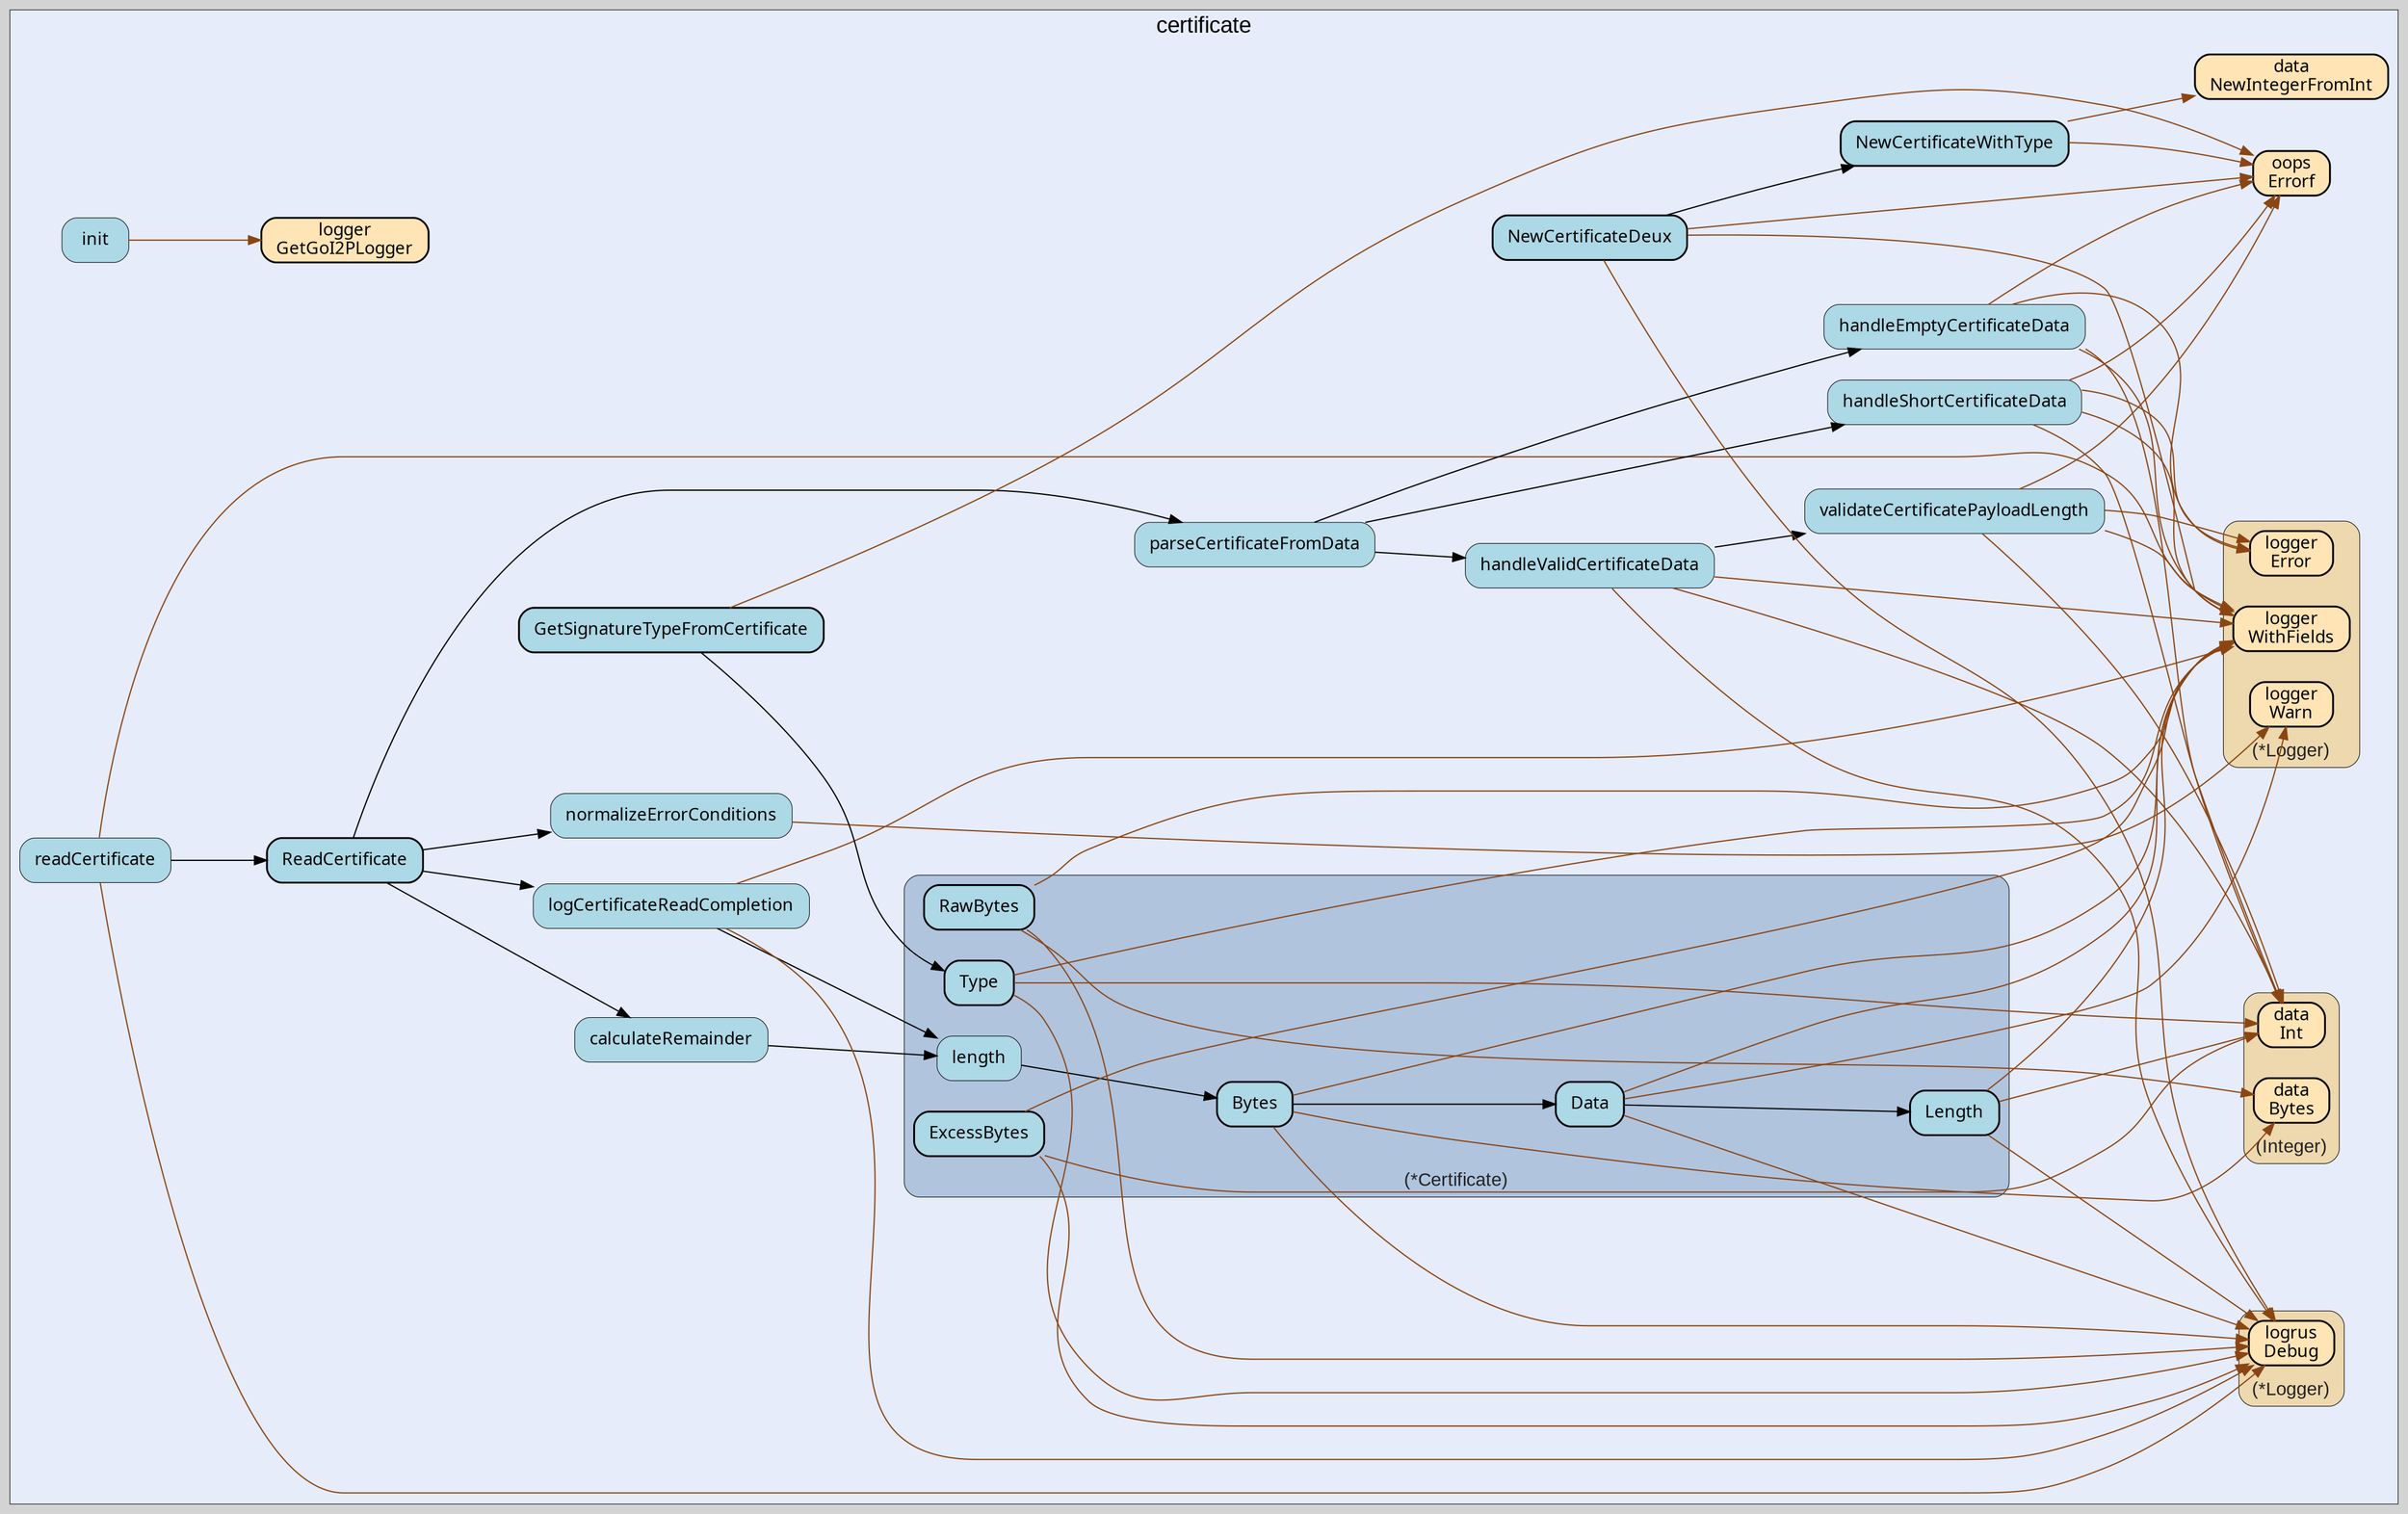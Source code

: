 digraph gocallvis {
    label="";
    labeljust="l";
    fontname="Arial";
    fontsize="14";
    rankdir="LR";
    bgcolor="lightgray";
    style="solid";
    penwidth="0.5";
    pad="0.0";
    nodesep="0.35";

    node [shape="box" style="filled,rounded" fillcolor="honeydew" fontname="Verdana" penwidth="1.0" margin="0.16,0.0"];
    edge [minlen="2"]

    subgraph "cluster_focus" {
        bgcolor="#e6ecfa";
label="certificate";
labelloc="t";
labeljust="c";
fontsize="18";
        
        "github.com/go-i2p/common/certificate.init" [ fillcolor="lightblue" label="init" penwidth="0.5" tooltip="github.com/go-i2p/common/certificate.init | defined in .:0\nat certificate_struct.go:12: calling [github.com/go-i2p/logger.GetGoI2PLogger]" ]
        "github.com/go-i2p/logger.GetGoI2PLogger" [ fillcolor="moccasin" label="logger\nGetGoI2PLogger" penwidth="1.5" tooltip="github.com/go-i2p/logger.GetGoI2PLogger | defined in log.go:120" ]
        "github.com/go-i2p/common/certificate.readCertificate" [ label="readCertificate" penwidth="0.5" tooltip="github.com/go-i2p/common/certificate.readCertificate | defined in certificate.go:16\nat certificate.go:22: calling [github.com/go-i2p/common/certificate.ReadCertificate]\nat certificate.go:20: calling [(*github.com/sirupsen/logrus.Logger).Debug]\nat certificate.go:17: calling [(*github.com/go-i2p/logger.Logger).WithFields]" fillcolor="lightblue" ]
        "github.com/go-i2p/common/certificate.handleEmptyCertificateData" [ fillcolor="lightblue" label="handleEmptyCertificateData" penwidth="0.5" tooltip="github.com/go-i2p/common/certificate.handleEmptyCertificateData | defined in certificate.go:56\nat certificate.go:62: calling [(github.com/go-i2p/common/data.Integer).Int]\nat certificate.go:64: calling [github.com/samber/oops.Errorf]\nat certificate.go:59: calling [(*github.com/go-i2p/logger.Logger).WithFields]\nat certificate.go:63: calling [(*github.com/go-i2p/logger.Logger).Error]" ]
        "github.com/samber/oops.Errorf" [ fillcolor="moccasin" label="oops\nErrorf" penwidth="1.5" tooltip="github.com/samber/oops.Errorf | defined in oops.go:34" ]
        "github.com/go-i2p/common/certificate.parseCertificateFromData" [ penwidth="0.5" tooltip="github.com/go-i2p/common/certificate.parseCertificateFromData | defined in certificate.go:42\nat certificate.go:49: calling [github.com/go-i2p/common/certificate.handleShortCertificateData]\nat certificate.go:51: calling [github.com/go-i2p/common/certificate.handleValidCertificateData]\nat certificate.go:47: calling [github.com/go-i2p/common/certificate.handleEmptyCertificateData]" fillcolor="lightblue" label="parseCertificateFromData" ]
        "github.com/go-i2p/common/certificate.handleShortCertificateData" [ fillcolor="lightblue" label="handleShortCertificateData" penwidth="0.5" tooltip="github.com/go-i2p/common/certificate.handleShortCertificateData | defined in certificate.go:68\nat certificate.go:71: calling [(*github.com/go-i2p/logger.Logger).WithFields]\nat certificate.go:75: calling [(*github.com/go-i2p/logger.Logger).Error]\nat certificate.go:74: calling [(github.com/go-i2p/common/data.Integer).Int]\nat certificate.go:76: calling [github.com/samber/oops.Errorf]" ]
        "github.com/go-i2p/common/certificate.validateCertificatePayloadLength" [ label="validateCertificatePayloadLength" penwidth="0.5" tooltip="github.com/go-i2p/common/certificate.validateCertificatePayloadLength | defined in certificate.go:99\nat certificate.go:101: calling [github.com/samber/oops.Errorf]\nat certificate.go:110: calling [(*github.com/go-i2p/logger.Logger).Error]\nat certificate.go:102: calling [(*github.com/go-i2p/logger.Logger).WithFields]\nat certificate.go:100: calling [(github.com/go-i2p/common/data.Integer).Int]\nat certificate.go:104: calling [(github.com/go-i2p/common/data.Integer).Int]" fillcolor="lightblue" ]
        "github.com/go-i2p/common/certificate.handleValidCertificateData" [ fillcolor="lightblue" label="handleValidCertificateData" penwidth="0.5" tooltip="github.com/go-i2p/common/certificate.handleValidCertificateData | defined in certificate.go:80\nat certificate.go:86: calling [github.com/go-i2p/common/certificate.validateCertificatePayloadLength]\nat certificate.go:90: calling [(*github.com/go-i2p/logger.Logger).WithFields]\nat certificate.go:91: calling [(github.com/go-i2p/common/data.Integer).Int]\nat certificate.go:92: calling [(github.com/go-i2p/common/data.Integer).Int]\nat certificate.go:93: calling [(*github.com/sirupsen/logrus.Logger).Debug]" ]
        "github.com/go-i2p/common/certificate.ReadCertificate" [ penwidth="1.5" tooltip="github.com/go-i2p/common/certificate.ReadCertificate | defined in certificate.go:28\nat certificate.go:34: calling [github.com/go-i2p/common/certificate.normalizeErrorConditions]\nat certificate.go:37: calling [github.com/go-i2p/common/certificate.logCertificateReadCompletion]\nat certificate.go:35: calling [github.com/go-i2p/common/certificate.calculateRemainder]\nat certificate.go:29: calling [github.com/go-i2p/common/certificate.parseCertificateFromData]" fillcolor="lightblue" label="ReadCertificate" ]
        "github.com/go-i2p/common/certificate.normalizeErrorConditions" [ tooltip="github.com/go-i2p/common/certificate.normalizeErrorConditions | defined in certificate.go:117\nat certificate.go:119: calling [(*github.com/go-i2p/logger.Logger).Warn]" fillcolor="lightblue" label="normalizeErrorConditions" penwidth="0.5" ]
        "github.com/go-i2p/common/certificate.calculateRemainder" [ fillcolor="lightblue" label="calculateRemainder" penwidth="0.5" tooltip="github.com/go-i2p/common/certificate.calculateRemainder | defined in certificate.go:126\nat certificate.go:127: calling [(*github.com/go-i2p/common/certificate.Certificate).length]" ]
        "github.com/go-i2p/common/certificate.logCertificateReadCompletion" [ tooltip="github.com/go-i2p/common/certificate.logCertificateReadCompletion | defined in certificate.go:135\nat certificate.go:137: calling [(*github.com/go-i2p/common/certificate.Certificate).length]\nat certificate.go:140: calling [(*github.com/sirupsen/logrus.Logger).Debug]\nat certificate.go:136: calling [(*github.com/go-i2p/logger.Logger).WithFields]" fillcolor="lightblue" label="logCertificateReadCompletion" penwidth="0.5" ]
        "github.com/go-i2p/common/certificate.NewCertificateDeux" [ fillcolor="lightblue" label="NewCertificateDeux" penwidth="1.5" tooltip="github.com/go-i2p/common/certificate.NewCertificateDeux | defined in certificate_struct.go:65\nat certificate_struct.go:70: calling [(*github.com/sirupsen/logrus.Logger).Debug]\nat certificate_struct.go:73: calling [github.com/samber/oops.Errorf]\nat certificate_struct.go:75: calling [github.com/go-i2p/common/certificate.NewCertificateWithType]\nat certificate_struct.go:66: calling [(*github.com/go-i2p/logger.Logger).WithFields]" ]
        "github.com/go-i2p/common/certificate.NewCertificateWithType" [ fillcolor="lightblue" label="NewCertificateWithType" penwidth="1.5" tooltip="github.com/go-i2p/common/certificate.NewCertificateWithType | defined in certificate_struct.go:79\nat certificate_struct.go:85: calling [github.com/samber/oops.Errorf]\nat certificate_struct.go:90: calling [github.com/samber/oops.Errorf]\nat certificate_struct.go:95: calling [github.com/samber/oops.Errorf]\nat certificate_struct.go:100: calling [github.com/samber/oops.Errorf]\nat certificate_struct.go:98: calling [github.com/go-i2p/common/data.NewIntegerFromInt]" ]
        "github.com/go-i2p/common/data.NewIntegerFromInt" [ label="data\nNewIntegerFromInt" penwidth="1.5" tooltip="github.com/go-i2p/common/data.NewIntegerFromInt | defined in integer.go:54" fillcolor="moccasin" ]
        "github.com/go-i2p/common/certificate.GetSignatureTypeFromCertificate" [ fillcolor="lightblue" label="GetSignatureTypeFromCertificate" penwidth="1.5" tooltip="github.com/go-i2p/common/certificate.GetSignatureTypeFromCertificate | defined in certificate.go:145\nat certificate.go:146: calling [(*github.com/go-i2p/common/certificate.Certificate).Type]\nat certificate.go:147: calling [(*github.com/go-i2p/common/certificate.Certificate).Type]\nat certificate.go:147: calling [github.com/samber/oops.Errorf]\nat certificate.go:150: calling [github.com/samber/oops.Errorf]" ]
        
        subgraph "cluster_*github.com/go-i2p/common/certificate.Certificate" {
        fontsize="15";
penwidth="0.5";
fontcolor="#222222";
labelloc="b";
style="rounded,filled";
fillcolor="lightsteelblue";
label="(*Certificate)";
tooltip="type: *github.com/go-i2p/common/certificate.Certificate";
        
        "(*github.com/go-i2p/common/certificate.Certificate).Bytes" [ label="Bytes" penwidth="1.5" tooltip="(*github.com/go-i2p/common/certificate.Certificate).Bytes | defined in certificate_struct.go:142\nat certificate_struct.go:146: calling [(*github.com/go-i2p/logger.Logger).WithFields]\nat certificate_struct.go:143: calling [(github.com/go-i2p/common/data.Integer).Bytes]\nat certificate_struct.go:144: calling [(github.com/go-i2p/common/data.Integer).Bytes]\nat certificate_struct.go:145: calling [(*github.com/go-i2p/common/certificate.Certificate).Data]\nat certificate_struct.go:148: calling [(*github.com/sirupsen/logrus.Logger).Debug]" fillcolor="lightblue" ]
        "(*github.com/go-i2p/common/certificate.Certificate).Length" [ fillcolor="lightblue" label="Length" penwidth="1.5" tooltip="(*github.com/go-i2p/common/certificate.Certificate).Length | defined in certificate_struct.go:168\nat certificate_struct.go:170: calling [(*github.com/go-i2p/logger.Logger).WithFields]\nat certificate_struct.go:172: calling [(*github.com/sirupsen/logrus.Logger).Debug]\nat certificate_struct.go:169: calling [(github.com/go-i2p/common/data.Integer).Int]" ]
        "(*github.com/go-i2p/common/certificate.Certificate).Data" [ fillcolor="lightblue" label="Data" penwidth="1.5" tooltip="(*github.com/go-i2p/common/certificate.Certificate).Data | defined in certificate_struct.go:177\nat certificate_struct.go:187: calling [(*github.com/sirupsen/logrus.Logger).Debug]\nat certificate_struct.go:178: calling [(*github.com/go-i2p/common/certificate.Certificate).Length]\nat certificate_struct.go:185: calling [(*github.com/go-i2p/logger.Logger).WithFields]\nat certificate_struct.go:181: calling [(*github.com/go-i2p/logger.Logger).Warn]" ]
        "(*github.com/go-i2p/common/certificate.Certificate).length" [ label="length" penwidth="0.5" tooltip="(*github.com/go-i2p/common/certificate.Certificate).length | defined in certificate_struct.go:153\nat certificate_struct.go:154: calling [(*github.com/go-i2p/common/certificate.Certificate).Bytes]" fillcolor="lightblue" ]
        "(*github.com/go-i2p/common/certificate.Certificate).ExcessBytes" [ fillcolor="lightblue" label="ExcessBytes" penwidth="1.5" tooltip="(*github.com/go-i2p/common/certificate.Certificate).ExcessBytes | defined in certificate_struct.go:129\nat certificate_struct.go:130: calling [(github.com/go-i2p/common/data.Integer).Int]\nat certificate_struct.go:131: calling [(github.com/go-i2p/common/data.Integer).Int]\nat certificate_struct.go:134: calling [(*github.com/sirupsen/logrus.Logger).Debug]\nat certificate_struct.go:137: calling [(*github.com/sirupsen/logrus.Logger).Debug]\nat certificate_struct.go:132: calling [(*github.com/go-i2p/logger.Logger).WithFields]" ]
        "(*github.com/go-i2p/common/certificate.Certificate).Type" [ fillcolor="lightblue" label="Type" penwidth="1.5" tooltip="(*github.com/go-i2p/common/certificate.Certificate).Type | defined in certificate_struct.go:159\nat certificate_struct.go:160: calling [(github.com/go-i2p/common/data.Integer).Int]\nat certificate_struct.go:163: calling [(*github.com/sirupsen/logrus.Logger).Debug]\nat certificate_struct.go:161: calling [(*github.com/go-i2p/logger.Logger).WithFields]" ]
        "(*github.com/go-i2p/common/certificate.Certificate).RawBytes" [ fillcolor="lightblue" label="RawBytes" penwidth="1.5" tooltip="(*github.com/go-i2p/common/certificate.Certificate).RawBytes | defined in certificate_struct.go:118\nat certificate_struct.go:119: calling [(github.com/go-i2p/common/data.Integer).Bytes]\nat certificate_struct.go:120: calling [(github.com/go-i2p/common/data.Integer).Bytes]\nat certificate_struct.go:124: calling [(*github.com/sirupsen/logrus.Logger).Debug]\nat certificate_struct.go:122: calling [(*github.com/go-i2p/logger.Logger).WithFields]" ]
        
    }

        subgraph "cluster_*github.com/go-i2p/logger.Logger" {
        label="(*Logger)";
tooltip="type: *github.com/go-i2p/logger.Logger";
penwidth="0.5";
fontsize="15";
fontcolor="#222222";
labelloc="b";
style="rounded,filled";
fillcolor="wheat2";
        
        "(*github.com/go-i2p/logger.Logger).WithFields" [ fillcolor="moccasin" label="logger\nWithFields" penwidth="1.5" tooltip="(*github.com/go-i2p/logger.Logger).WithFields | defined in log.go:60" ]
        "(*github.com/go-i2p/logger.Logger).Error" [ fillcolor="moccasin" label="logger\nError" penwidth="1.5" tooltip="(*github.com/go-i2p/logger.Logger).Error | defined in log.go:42" ]
        "(*github.com/go-i2p/logger.Logger).Warn" [ fillcolor="moccasin" label="logger\nWarn" penwidth="1.5" tooltip="(*github.com/go-i2p/logger.Logger).Warn | defined in log.go:30" ]
        
    }

        subgraph "cluster_*github.com/sirupsen/logrus.Logger" {
        fontsize="15";
fontcolor="#222222";
labelloc="b";
style="rounded,filled";
fillcolor="wheat2";
label="(*Logger)";
tooltip="type: *github.com/sirupsen/logrus.Logger";
penwidth="0.5";
        
        "(*github.com/sirupsen/logrus.Logger).Debug" [ fillcolor="moccasin" label="logrus\nDebug" penwidth="1.5" tooltip="(*github.com/sirupsen/logrus.Logger).Debug | defined in logger.go:221" ]
        
    }

        subgraph "cluster_github.com/go-i2p/common/data.Integer" {
        style="rounded,filled";
fillcolor="wheat2";
label="(Integer)";
tooltip="type: github.com/go-i2p/common/data.Integer";
penwidth="0.5";
fontsize="15";
fontcolor="#222222";
labelloc="b";
        
        "(github.com/go-i2p/common/data.Integer).Int" [ fillcolor="moccasin" label="data\nInt" penwidth="1.5" tooltip="(github.com/go-i2p/common/data.Integer).Int | defined in integer.go:31" ]
        "(github.com/go-i2p/common/data.Integer).Bytes" [ label="data\nBytes" penwidth="1.5" tooltip="(github.com/go-i2p/common/data.Integer).Bytes | defined in integer.go:26" fillcolor="moccasin" ]
        
    }

    }

    "github.com/go-i2p/common/certificate.handleEmptyCertificateData" -> "(github.com/go-i2p/common/data.Integer).Int" [ tooltip="at certificate.go:62: calling [(github.com/go-i2p/common/data.Integer).Int]" color="saddlebrown" ]
    "github.com/go-i2p/common/certificate.normalizeErrorConditions" -> "(*github.com/go-i2p/logger.Logger).Warn" [ color="saddlebrown" tooltip="at certificate.go:119: calling [(*github.com/go-i2p/logger.Logger).Warn]" ]
    "github.com/go-i2p/common/certificate.ReadCertificate" -> "github.com/go-i2p/common/certificate.normalizeErrorConditions" [ tooltip="at certificate.go:34: calling [github.com/go-i2p/common/certificate.normalizeErrorConditions]" ]
    "github.com/go-i2p/common/certificate.logCertificateReadCompletion" -> "(*github.com/go-i2p/common/certificate.Certificate).length" [ tooltip="at certificate.go:137: calling [(*github.com/go-i2p/common/certificate.Certificate).length]" ]
    "github.com/go-i2p/common/certificate.parseCertificateFromData" -> "github.com/go-i2p/common/certificate.handleShortCertificateData" [ tooltip="at certificate.go:49: calling [github.com/go-i2p/common/certificate.handleShortCertificateData]" ]
    "github.com/go-i2p/common/certificate.NewCertificateDeux" -> "(*github.com/sirupsen/logrus.Logger).Debug" [ tooltip="at certificate_struct.go:70: calling [(*github.com/sirupsen/logrus.Logger).Debug]" color="saddlebrown" ]
    "(*github.com/go-i2p/common/certificate.Certificate).Type" -> "(github.com/go-i2p/common/data.Integer).Int" [ color="saddlebrown" tooltip="at certificate_struct.go:160: calling [(github.com/go-i2p/common/data.Integer).Int]" ]
    "(*github.com/go-i2p/common/certificate.Certificate).Data" -> "(*github.com/sirupsen/logrus.Logger).Debug" [ color="saddlebrown" tooltip="at certificate_struct.go:187: calling [(*github.com/sirupsen/logrus.Logger).Debug]" ]
    "(*github.com/go-i2p/common/certificate.Certificate).Bytes" -> "(*github.com/go-i2p/logger.Logger).WithFields" [ color="saddlebrown" tooltip="at certificate_struct.go:146: calling [(*github.com/go-i2p/logger.Logger).WithFields]" ]
    "github.com/go-i2p/common/certificate.ReadCertificate" -> "github.com/go-i2p/common/certificate.logCertificateReadCompletion" [ tooltip="at certificate.go:37: calling [github.com/go-i2p/common/certificate.logCertificateReadCompletion]" ]
    "github.com/go-i2p/common/certificate.readCertificate" -> "github.com/go-i2p/common/certificate.ReadCertificate" [ tooltip="at certificate.go:22: calling [github.com/go-i2p/common/certificate.ReadCertificate]" ]
    "(*github.com/go-i2p/common/certificate.Certificate).Type" -> "(*github.com/sirupsen/logrus.Logger).Debug" [ color="saddlebrown" tooltip="at certificate_struct.go:163: calling [(*github.com/sirupsen/logrus.Logger).Debug]" ]
    "github.com/go-i2p/common/certificate.GetSignatureTypeFromCertificate" -> "(*github.com/go-i2p/common/certificate.Certificate).Type" [ tooltip="at certificate.go:146: calling [(*github.com/go-i2p/common/certificate.Certificate).Type]\nat certificate.go:147: calling [(*github.com/go-i2p/common/certificate.Certificate).Type]" ]
    "github.com/go-i2p/common/certificate.handleEmptyCertificateData" -> "github.com/samber/oops.Errorf" [ color="saddlebrown" tooltip="at certificate.go:64: calling [github.com/samber/oops.Errorf]" ]
    "github.com/go-i2p/common/certificate.parseCertificateFromData" -> "github.com/go-i2p/common/certificate.handleValidCertificateData" [ tooltip="at certificate.go:51: calling [github.com/go-i2p/common/certificate.handleValidCertificateData]" ]
    "github.com/go-i2p/common/certificate.NewCertificateDeux" -> "github.com/samber/oops.Errorf" [ color="saddlebrown" tooltip="at certificate_struct.go:73: calling [github.com/samber/oops.Errorf]" ]
    "(*github.com/go-i2p/common/certificate.Certificate).ExcessBytes" -> "(github.com/go-i2p/common/data.Integer).Int" [ color="saddlebrown" tooltip="at certificate_struct.go:130: calling [(github.com/go-i2p/common/data.Integer).Int]\nat certificate_struct.go:131: calling [(github.com/go-i2p/common/data.Integer).Int]" ]
    "github.com/go-i2p/common/certificate.GetSignatureTypeFromCertificate" -> "github.com/samber/oops.Errorf" [ tooltip="at certificate.go:147: calling [github.com/samber/oops.Errorf]\nat certificate.go:150: calling [github.com/samber/oops.Errorf]" color="saddlebrown" ]
    "github.com/go-i2p/common/certificate.readCertificate" -> "(*github.com/sirupsen/logrus.Logger).Debug" [ color="saddlebrown" tooltip="at certificate.go:20: calling [(*github.com/sirupsen/logrus.Logger).Debug]" ]
    "github.com/go-i2p/common/certificate.handleShortCertificateData" -> "(*github.com/go-i2p/logger.Logger).WithFields" [ color="saddlebrown" tooltip="at certificate.go:71: calling [(*github.com/go-i2p/logger.Logger).WithFields]" ]
    "github.com/go-i2p/common/certificate.handleShortCertificateData" -> "(*github.com/go-i2p/logger.Logger).Error" [ color="saddlebrown" tooltip="at certificate.go:75: calling [(*github.com/go-i2p/logger.Logger).Error]" ]
    "github.com/go-i2p/common/certificate.handleValidCertificateData" -> "github.com/go-i2p/common/certificate.validateCertificatePayloadLength" [ tooltip="at certificate.go:86: calling [github.com/go-i2p/common/certificate.validateCertificatePayloadLength]" ]
    "(*github.com/go-i2p/common/certificate.Certificate).Bytes" -> "(github.com/go-i2p/common/data.Integer).Bytes" [ color="saddlebrown" tooltip="at certificate_struct.go:143: calling [(github.com/go-i2p/common/data.Integer).Bytes]\nat certificate_struct.go:144: calling [(github.com/go-i2p/common/data.Integer).Bytes]" ]
    "(*github.com/go-i2p/common/certificate.Certificate).Length" -> "(*github.com/go-i2p/logger.Logger).WithFields" [ color="saddlebrown" tooltip="at certificate_struct.go:170: calling [(*github.com/go-i2p/logger.Logger).WithFields]" ]
    "(*github.com/go-i2p/common/certificate.Certificate).Bytes" -> "(*github.com/go-i2p/common/certificate.Certificate).Data" [ tooltip="at certificate_struct.go:145: calling [(*github.com/go-i2p/common/certificate.Certificate).Data]" ]
    "(*github.com/go-i2p/common/certificate.Certificate).Bytes" -> "(*github.com/sirupsen/logrus.Logger).Debug" [ color="saddlebrown" tooltip="at certificate_struct.go:148: calling [(*github.com/sirupsen/logrus.Logger).Debug]" ]
    "github.com/go-i2p/common/certificate.handleEmptyCertificateData" -> "(*github.com/go-i2p/logger.Logger).WithFields" [ tooltip="at certificate.go:59: calling [(*github.com/go-i2p/logger.Logger).WithFields]" color="saddlebrown" ]
    "github.com/go-i2p/common/certificate.handleValidCertificateData" -> "(*github.com/go-i2p/logger.Logger).WithFields" [ color="saddlebrown" tooltip="at certificate.go:90: calling [(*github.com/go-i2p/logger.Logger).WithFields]" ]
    "(*github.com/go-i2p/common/certificate.Certificate).RawBytes" -> "(github.com/go-i2p/common/data.Integer).Bytes" [ color="saddlebrown" tooltip="at certificate_struct.go:119: calling [(github.com/go-i2p/common/data.Integer).Bytes]\nat certificate_struct.go:120: calling [(github.com/go-i2p/common/data.Integer).Bytes]" ]
    "(*github.com/go-i2p/common/certificate.Certificate).RawBytes" -> "(*github.com/sirupsen/logrus.Logger).Debug" [ color="saddlebrown" tooltip="at certificate_struct.go:124: calling [(*github.com/sirupsen/logrus.Logger).Debug]" ]
    "github.com/go-i2p/common/certificate.init" -> "github.com/go-i2p/logger.GetGoI2PLogger" [ color="saddlebrown" tooltip="at certificate_struct.go:12: calling [github.com/go-i2p/logger.GetGoI2PLogger]" ]
    "github.com/go-i2p/common/certificate.parseCertificateFromData" -> "github.com/go-i2p/common/certificate.handleEmptyCertificateData" [ tooltip="at certificate.go:47: calling [github.com/go-i2p/common/certificate.handleEmptyCertificateData]" ]
    "github.com/go-i2p/common/certificate.validateCertificatePayloadLength" -> "github.com/samber/oops.Errorf" [ color="saddlebrown" tooltip="at certificate.go:101: calling [github.com/samber/oops.Errorf]" ]
    "github.com/go-i2p/common/certificate.validateCertificatePayloadLength" -> "(*github.com/go-i2p/logger.Logger).Error" [ tooltip="at certificate.go:110: calling [(*github.com/go-i2p/logger.Logger).Error]" color="saddlebrown" ]
    "github.com/go-i2p/common/certificate.handleValidCertificateData" -> "(github.com/go-i2p/common/data.Integer).Int" [ color="saddlebrown" tooltip="at certificate.go:91: calling [(github.com/go-i2p/common/data.Integer).Int]\nat certificate.go:92: calling [(github.com/go-i2p/common/data.Integer).Int]" ]
    "github.com/go-i2p/common/certificate.calculateRemainder" -> "(*github.com/go-i2p/common/certificate.Certificate).length" [ tooltip="at certificate.go:127: calling [(*github.com/go-i2p/common/certificate.Certificate).length]" ]
    "github.com/go-i2p/common/certificate.ReadCertificate" -> "github.com/go-i2p/common/certificate.calculateRemainder" [ tooltip="at certificate.go:35: calling [github.com/go-i2p/common/certificate.calculateRemainder]" ]
    "(*github.com/go-i2p/common/certificate.Certificate).ExcessBytes" -> "(*github.com/sirupsen/logrus.Logger).Debug" [ color="saddlebrown" tooltip="at certificate_struct.go:134: calling [(*github.com/sirupsen/logrus.Logger).Debug]\nat certificate_struct.go:137: calling [(*github.com/sirupsen/logrus.Logger).Debug]" ]
    "github.com/go-i2p/common/certificate.handleShortCertificateData" -> "(github.com/go-i2p/common/data.Integer).Int" [ tooltip="at certificate.go:74: calling [(github.com/go-i2p/common/data.Integer).Int]" color="saddlebrown" ]
    "(*github.com/go-i2p/common/certificate.Certificate).Length" -> "(*github.com/sirupsen/logrus.Logger).Debug" [ color="saddlebrown" tooltip="at certificate_struct.go:172: calling [(*github.com/sirupsen/logrus.Logger).Debug]" ]
    "(*github.com/go-i2p/common/certificate.Certificate).Data" -> "(*github.com/go-i2p/common/certificate.Certificate).Length" [ tooltip="at certificate_struct.go:178: calling [(*github.com/go-i2p/common/certificate.Certificate).Length]" ]
    "github.com/go-i2p/common/certificate.NewCertificateWithType" -> "github.com/samber/oops.Errorf" [ color="saddlebrown" tooltip="at certificate_struct.go:85: calling [github.com/samber/oops.Errorf]\nat certificate_struct.go:90: calling [github.com/samber/oops.Errorf]\nat certificate_struct.go:95: calling [github.com/samber/oops.Errorf]\nat certificate_struct.go:100: calling [github.com/samber/oops.Errorf]" ]
    "github.com/go-i2p/common/certificate.handleEmptyCertificateData" -> "(*github.com/go-i2p/logger.Logger).Error" [ color="saddlebrown" tooltip="at certificate.go:63: calling [(*github.com/go-i2p/logger.Logger).Error]" ]
    "github.com/go-i2p/common/certificate.ReadCertificate" -> "github.com/go-i2p/common/certificate.parseCertificateFromData" [ tooltip="at certificate.go:29: calling [github.com/go-i2p/common/certificate.parseCertificateFromData]" ]
    "github.com/go-i2p/common/certificate.validateCertificatePayloadLength" -> "(*github.com/go-i2p/logger.Logger).WithFields" [ color="saddlebrown" tooltip="at certificate.go:102: calling [(*github.com/go-i2p/logger.Logger).WithFields]" ]
    "github.com/go-i2p/common/certificate.logCertificateReadCompletion" -> "(*github.com/sirupsen/logrus.Logger).Debug" [ color="saddlebrown" tooltip="at certificate.go:140: calling [(*github.com/sirupsen/logrus.Logger).Debug]" ]
    "github.com/go-i2p/common/certificate.NewCertificateWithType" -> "github.com/go-i2p/common/data.NewIntegerFromInt" [ color="saddlebrown" tooltip="at certificate_struct.go:98: calling [github.com/go-i2p/common/data.NewIntegerFromInt]" ]
    "(*github.com/go-i2p/common/certificate.Certificate).ExcessBytes" -> "(*github.com/go-i2p/logger.Logger).WithFields" [ color="saddlebrown" tooltip="at certificate_struct.go:132: calling [(*github.com/go-i2p/logger.Logger).WithFields]" ]
    "(*github.com/go-i2p/common/certificate.Certificate).RawBytes" -> "(*github.com/go-i2p/logger.Logger).WithFields" [ color="saddlebrown" tooltip="at certificate_struct.go:122: calling [(*github.com/go-i2p/logger.Logger).WithFields]" ]
    "github.com/go-i2p/common/certificate.readCertificate" -> "(*github.com/go-i2p/logger.Logger).WithFields" [ color="saddlebrown" tooltip="at certificate.go:17: calling [(*github.com/go-i2p/logger.Logger).WithFields]" ]
    "(*github.com/go-i2p/common/certificate.Certificate).Data" -> "(*github.com/go-i2p/logger.Logger).WithFields" [ color="saddlebrown" tooltip="at certificate_struct.go:185: calling [(*github.com/go-i2p/logger.Logger).WithFields]" ]
    "github.com/go-i2p/common/certificate.handleValidCertificateData" -> "(*github.com/sirupsen/logrus.Logger).Debug" [ color="saddlebrown" tooltip="at certificate.go:93: calling [(*github.com/sirupsen/logrus.Logger).Debug]" ]
    "(*github.com/go-i2p/common/certificate.Certificate).Data" -> "(*github.com/go-i2p/logger.Logger).Warn" [ color="saddlebrown" tooltip="at certificate_struct.go:181: calling [(*github.com/go-i2p/logger.Logger).Warn]" ]
    "github.com/go-i2p/common/certificate.NewCertificateDeux" -> "github.com/go-i2p/common/certificate.NewCertificateWithType" [ tooltip="at certificate_struct.go:75: calling [github.com/go-i2p/common/certificate.NewCertificateWithType]" ]
    "github.com/go-i2p/common/certificate.handleShortCertificateData" -> "github.com/samber/oops.Errorf" [ color="saddlebrown" tooltip="at certificate.go:76: calling [github.com/samber/oops.Errorf]" ]
    "(*github.com/go-i2p/common/certificate.Certificate).length" -> "(*github.com/go-i2p/common/certificate.Certificate).Bytes" [ tooltip="at certificate_struct.go:154: calling [(*github.com/go-i2p/common/certificate.Certificate).Bytes]" ]
    "github.com/go-i2p/common/certificate.NewCertificateDeux" -> "(*github.com/go-i2p/logger.Logger).WithFields" [ tooltip="at certificate_struct.go:66: calling [(*github.com/go-i2p/logger.Logger).WithFields]" color="saddlebrown" ]
    "(*github.com/go-i2p/common/certificate.Certificate).Type" -> "(*github.com/go-i2p/logger.Logger).WithFields" [ color="saddlebrown" tooltip="at certificate_struct.go:161: calling [(*github.com/go-i2p/logger.Logger).WithFields]" ]
    "github.com/go-i2p/common/certificate.validateCertificatePayloadLength" -> "(github.com/go-i2p/common/data.Integer).Int" [ color="saddlebrown" tooltip="at certificate.go:100: calling [(github.com/go-i2p/common/data.Integer).Int]\nat certificate.go:104: calling [(github.com/go-i2p/common/data.Integer).Int]" ]
    "(*github.com/go-i2p/common/certificate.Certificate).Length" -> "(github.com/go-i2p/common/data.Integer).Int" [ color="saddlebrown" tooltip="at certificate_struct.go:169: calling [(github.com/go-i2p/common/data.Integer).Int]" ]
    "github.com/go-i2p/common/certificate.logCertificateReadCompletion" -> "(*github.com/go-i2p/logger.Logger).WithFields" [ tooltip="at certificate.go:136: calling [(*github.com/go-i2p/logger.Logger).WithFields]" color="saddlebrown" ]
}
